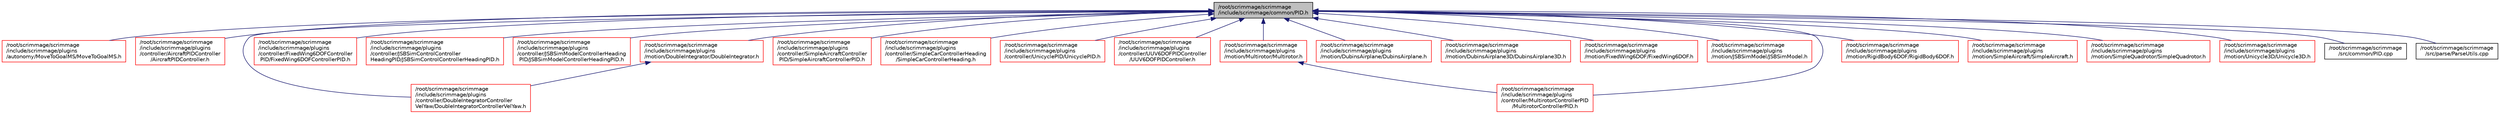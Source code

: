 digraph "/root/scrimmage/scrimmage/include/scrimmage/common/PID.h"
{
 // LATEX_PDF_SIZE
  edge [fontname="Helvetica",fontsize="10",labelfontname="Helvetica",labelfontsize="10"];
  node [fontname="Helvetica",fontsize="10",shape=record];
  Node1 [label="/root/scrimmage/scrimmage\l/include/scrimmage/common/PID.h",height=0.2,width=0.4,color="black", fillcolor="grey75", style="filled", fontcolor="black",tooltip="Brief file description."];
  Node1 -> Node2 [dir="back",color="midnightblue",fontsize="10",style="solid",fontname="Helvetica"];
  Node2 [label="/root/scrimmage/scrimmage\l/include/scrimmage/plugins\l/autonomy/MoveToGoalMS/MoveToGoalMS.h",height=0.2,width=0.4,color="red", fillcolor="white", style="filled",URL="$MoveToGoalMS_8h.html",tooltip="Brief file description."];
  Node1 -> Node4 [dir="back",color="midnightblue",fontsize="10",style="solid",fontname="Helvetica"];
  Node4 [label="/root/scrimmage/scrimmage\l/include/scrimmage/plugins\l/controller/AircraftPIDController\l/AircraftPIDController.h",height=0.2,width=0.4,color="red", fillcolor="white", style="filled",URL="$AircraftPIDController_8h.html",tooltip="Brief file description."];
  Node1 -> Node6 [dir="back",color="midnightblue",fontsize="10",style="solid",fontname="Helvetica"];
  Node6 [label="/root/scrimmage/scrimmage\l/include/scrimmage/plugins\l/controller/DoubleIntegratorController\lVelYaw/DoubleIntegratorControllerVelYaw.h",height=0.2,width=0.4,color="red", fillcolor="white", style="filled",URL="$DoubleIntegratorControllerVelYaw_8h.html",tooltip="Brief file description."];
  Node1 -> Node8 [dir="back",color="midnightblue",fontsize="10",style="solid",fontname="Helvetica"];
  Node8 [label="/root/scrimmage/scrimmage\l/include/scrimmage/plugins\l/controller/FixedWing6DOFController\lPID/FixedWing6DOFControllerPID.h",height=0.2,width=0.4,color="red", fillcolor="white", style="filled",URL="$FixedWing6DOFControllerPID_8h.html",tooltip="Brief file description."];
  Node1 -> Node10 [dir="back",color="midnightblue",fontsize="10",style="solid",fontname="Helvetica"];
  Node10 [label="/root/scrimmage/scrimmage\l/include/scrimmage/plugins\l/controller/JSBSimControlController\lHeadingPID/JSBSimControlControllerHeadingPID.h",height=0.2,width=0.4,color="red", fillcolor="white", style="filled",URL="$JSBSimControlControllerHeadingPID_8h.html",tooltip="Brief file description."];
  Node1 -> Node12 [dir="back",color="midnightblue",fontsize="10",style="solid",fontname="Helvetica"];
  Node12 [label="/root/scrimmage/scrimmage\l/include/scrimmage/plugins\l/controller/JSBSimModelControllerHeading\lPID/JSBSimModelControllerHeadingPID.h",height=0.2,width=0.4,color="red", fillcolor="white", style="filled",URL="$JSBSimModelControllerHeadingPID_8h.html",tooltip="Brief file description."];
  Node1 -> Node14 [dir="back",color="midnightblue",fontsize="10",style="solid",fontname="Helvetica"];
  Node14 [label="/root/scrimmage/scrimmage\l/include/scrimmage/plugins\l/controller/MultirotorControllerPID\l/MultirotorControllerPID.h",height=0.2,width=0.4,color="red", fillcolor="white", style="filled",URL="$MultirotorControllerPID_8h.html",tooltip="Brief file description."];
  Node1 -> Node16 [dir="back",color="midnightblue",fontsize="10",style="solid",fontname="Helvetica"];
  Node16 [label="/root/scrimmage/scrimmage\l/include/scrimmage/plugins\l/controller/SimpleAircraftController\lPID/SimpleAircraftControllerPID.h",height=0.2,width=0.4,color="red", fillcolor="white", style="filled",URL="$SimpleAircraftControllerPID_8h.html",tooltip="Brief file description."];
  Node1 -> Node18 [dir="back",color="midnightblue",fontsize="10",style="solid",fontname="Helvetica"];
  Node18 [label="/root/scrimmage/scrimmage\l/include/scrimmage/plugins\l/controller/SimpleCarControllerHeading\l/SimpleCarControllerHeading.h",height=0.2,width=0.4,color="red", fillcolor="white", style="filled",URL="$SimpleCarControllerHeading_8h.html",tooltip="Brief file description."];
  Node1 -> Node20 [dir="back",color="midnightblue",fontsize="10",style="solid",fontname="Helvetica"];
  Node20 [label="/root/scrimmage/scrimmage\l/include/scrimmage/plugins\l/controller/UnicyclePID/UnicyclePID.h",height=0.2,width=0.4,color="red", fillcolor="white", style="filled",URL="$UnicyclePID_8h.html",tooltip="Brief file description."];
  Node1 -> Node22 [dir="back",color="midnightblue",fontsize="10",style="solid",fontname="Helvetica"];
  Node22 [label="/root/scrimmage/scrimmage\l/include/scrimmage/plugins\l/controller/UUV6DOFPIDController\l/UUV6DOFPIDController.h",height=0.2,width=0.4,color="red", fillcolor="white", style="filled",URL="$UUV6DOFPIDController_8h.html",tooltip="Brief file description."];
  Node1 -> Node24 [dir="back",color="midnightblue",fontsize="10",style="solid",fontname="Helvetica"];
  Node24 [label="/root/scrimmage/scrimmage\l/include/scrimmage/plugins\l/motion/DoubleIntegrator/DoubleIntegrator.h",height=0.2,width=0.4,color="red", fillcolor="white", style="filled",URL="$DoubleIntegrator_8h.html",tooltip="Brief file description."];
  Node24 -> Node6 [dir="back",color="midnightblue",fontsize="10",style="solid",fontname="Helvetica"];
  Node1 -> Node28 [dir="back",color="midnightblue",fontsize="10",style="solid",fontname="Helvetica"];
  Node28 [label="/root/scrimmage/scrimmage\l/include/scrimmage/plugins\l/motion/DubinsAirplane/DubinsAirplane.h",height=0.2,width=0.4,color="red", fillcolor="white", style="filled",URL="$DubinsAirplane_8h.html",tooltip="Brief file description."];
  Node1 -> Node30 [dir="back",color="midnightblue",fontsize="10",style="solid",fontname="Helvetica"];
  Node30 [label="/root/scrimmage/scrimmage\l/include/scrimmage/plugins\l/motion/DubinsAirplane3D/DubinsAirplane3D.h",height=0.2,width=0.4,color="red", fillcolor="white", style="filled",URL="$DubinsAirplane3D_8h.html",tooltip="Brief file description."];
  Node1 -> Node32 [dir="back",color="midnightblue",fontsize="10",style="solid",fontname="Helvetica"];
  Node32 [label="/root/scrimmage/scrimmage\l/include/scrimmage/plugins\l/motion/FixedWing6DOF/FixedWing6DOF.h",height=0.2,width=0.4,color="red", fillcolor="white", style="filled",URL="$FixedWing6DOF_8h.html",tooltip="Brief file description."];
  Node1 -> Node37 [dir="back",color="midnightblue",fontsize="10",style="solid",fontname="Helvetica"];
  Node37 [label="/root/scrimmage/scrimmage\l/include/scrimmage/plugins\l/motion/JSBSimModel/JSBSimModel.h",height=0.2,width=0.4,color="red", fillcolor="white", style="filled",URL="$JSBSimModel_8h.html",tooltip="Brief file description."];
  Node1 -> Node39 [dir="back",color="midnightblue",fontsize="10",style="solid",fontname="Helvetica"];
  Node39 [label="/root/scrimmage/scrimmage\l/include/scrimmage/plugins\l/motion/Multirotor/Multirotor.h",height=0.2,width=0.4,color="red", fillcolor="white", style="filled",URL="$Multirotor_8h.html",tooltip="Brief file description."];
  Node39 -> Node14 [dir="back",color="midnightblue",fontsize="10",style="solid",fontname="Helvetica"];
  Node1 -> Node43 [dir="back",color="midnightblue",fontsize="10",style="solid",fontname="Helvetica"];
  Node43 [label="/root/scrimmage/scrimmage\l/include/scrimmage/plugins\l/motion/RigidBody6DOF/RigidBody6DOF.h",height=0.2,width=0.4,color="red", fillcolor="white", style="filled",URL="$RigidBody6DOF_8h.html",tooltip="Brief file description."];
  Node1 -> Node49 [dir="back",color="midnightblue",fontsize="10",style="solid",fontname="Helvetica"];
  Node49 [label="/root/scrimmage/scrimmage\l/include/scrimmage/plugins\l/motion/SimpleAircraft/SimpleAircraft.h",height=0.2,width=0.4,color="red", fillcolor="white", style="filled",URL="$SimpleAircraft_8h.html",tooltip="Brief file description."];
  Node1 -> Node51 [dir="back",color="midnightblue",fontsize="10",style="solid",fontname="Helvetica"];
  Node51 [label="/root/scrimmage/scrimmage\l/include/scrimmage/plugins\l/motion/SimpleQuadrotor/SimpleQuadrotor.h",height=0.2,width=0.4,color="red", fillcolor="white", style="filled",URL="$SimpleQuadrotor_8h.html",tooltip="Brief file description."];
  Node1 -> Node55 [dir="back",color="midnightblue",fontsize="10",style="solid",fontname="Helvetica"];
  Node55 [label="/root/scrimmage/scrimmage\l/include/scrimmage/plugins\l/motion/Unicycle3D/Unicycle3D.h",height=0.2,width=0.4,color="red", fillcolor="white", style="filled",URL="$Unicycle3D_8h.html",tooltip="Brief file description."];
  Node1 -> Node57 [dir="back",color="midnightblue",fontsize="10",style="solid",fontname="Helvetica"];
  Node57 [label="/root/scrimmage/scrimmage\l/src/common/PID.cpp",height=0.2,width=0.4,color="black", fillcolor="white", style="filled",URL="$PID_8cpp.html",tooltip="Brief file description."];
  Node1 -> Node58 [dir="back",color="midnightblue",fontsize="10",style="solid",fontname="Helvetica"];
  Node58 [label="/root/scrimmage/scrimmage\l/src/parse/ParseUtils.cpp",height=0.2,width=0.4,color="black", fillcolor="white", style="filled",URL="$ParseUtils_8cpp.html",tooltip="Brief file description."];
}
